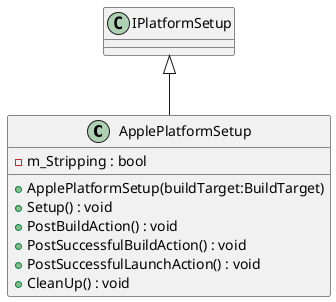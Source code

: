 @startuml
class ApplePlatformSetup {
    - m_Stripping : bool
    + ApplePlatformSetup(buildTarget:BuildTarget)
    + Setup() : void
    + PostBuildAction() : void
    + PostSuccessfulBuildAction() : void
    + PostSuccessfulLaunchAction() : void
    + CleanUp() : void
}
IPlatformSetup <|-- ApplePlatformSetup
@enduml
